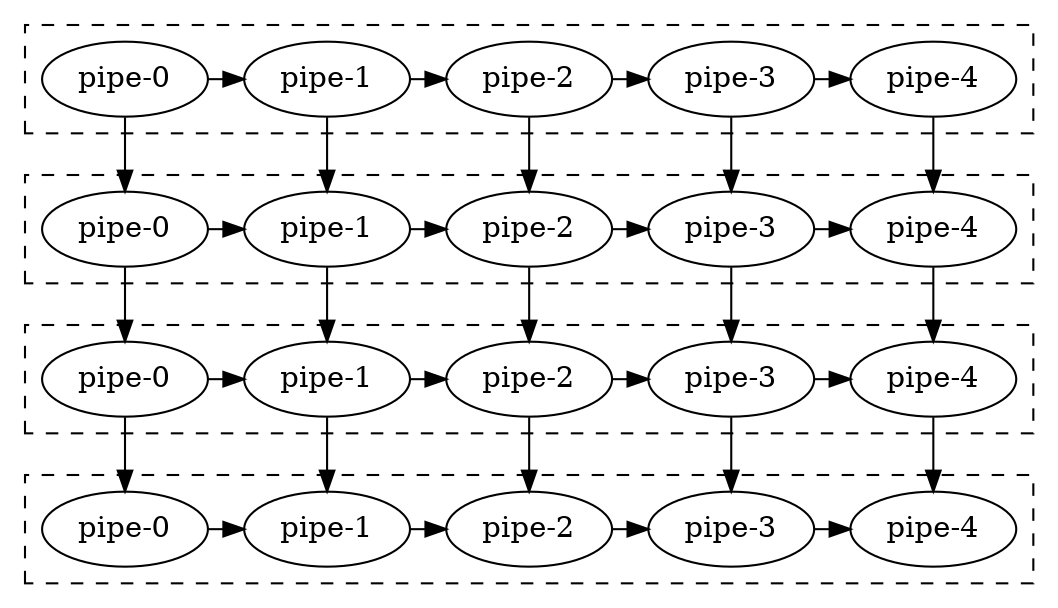 digraph Taskflow {

newrank=true;
#columns
subgraph {
p00[label="pipe-0"];
p10[label="pipe-0"];
p20[label="pipe-0"];
p30[label="pipe-0"];
}

subgraph  {
p01[label="pipe-1"];
p11[label="pipe-1"];
p21[label="pipe-1"];
p31[label="pipe-1"];
}

subgraph  {
p02[label="pipe-2"];
p12[label="pipe-2"];
p22[label="pipe-2"];
p32[label="pipe-2"];
}

subgraph  {
p03[label="pipe-3"];
p13[label="pipe-3"];
p23[label="pipe-3"];
p33[label="pipe-3"];
}

subgraph  {
p04[label="pipe-4"];
p14[label="pipe-4"];
p24[label="pipe-4"];
p34[label="pipe-4"];
}


subgraph cluster0 {
rank="same";
style="dashed";
p00;
p01;
p02;
p03;
p04;
}

subgraph cluster1 {
rank="same";
style="dashed";
p10;
p11;
p12;
p13;
p14;
}

subgraph cluster2 {
rank="same";
style="dashed";
p20;
p21;
p22;
p23;
p24;
}

subgraph cluster3 {
rank="same";
style="dashed";
p30;
p31;
p32;
p33;
p34;
}


p00 -> p01;
p01 -> p02;
p10 -> p11;
p11 -> p12;
p20 -> p21;
p21 -> p22;
p30 -> p31;
p31 -> p32;
p32 -> p33;  // Added this line
p00 -> p10;
p01 -> p11;
p02 -> p12;
p10 -> p20;
p11 -> p21;
p12 -> p22;
p20 -> p30;
p21 -> p31;
p22 -> p32;
p22 -> p23;
p23 -> p24;
p23 -> p33;
p02 -> p03;
p03 -> p04;
p03 -> p13;
p04 -> p14;
p12 -> p13;
p13 -> p23;
p13 -> p14;
p14 -> p24;
p24 -> p34;
p33 -> p34;
}
